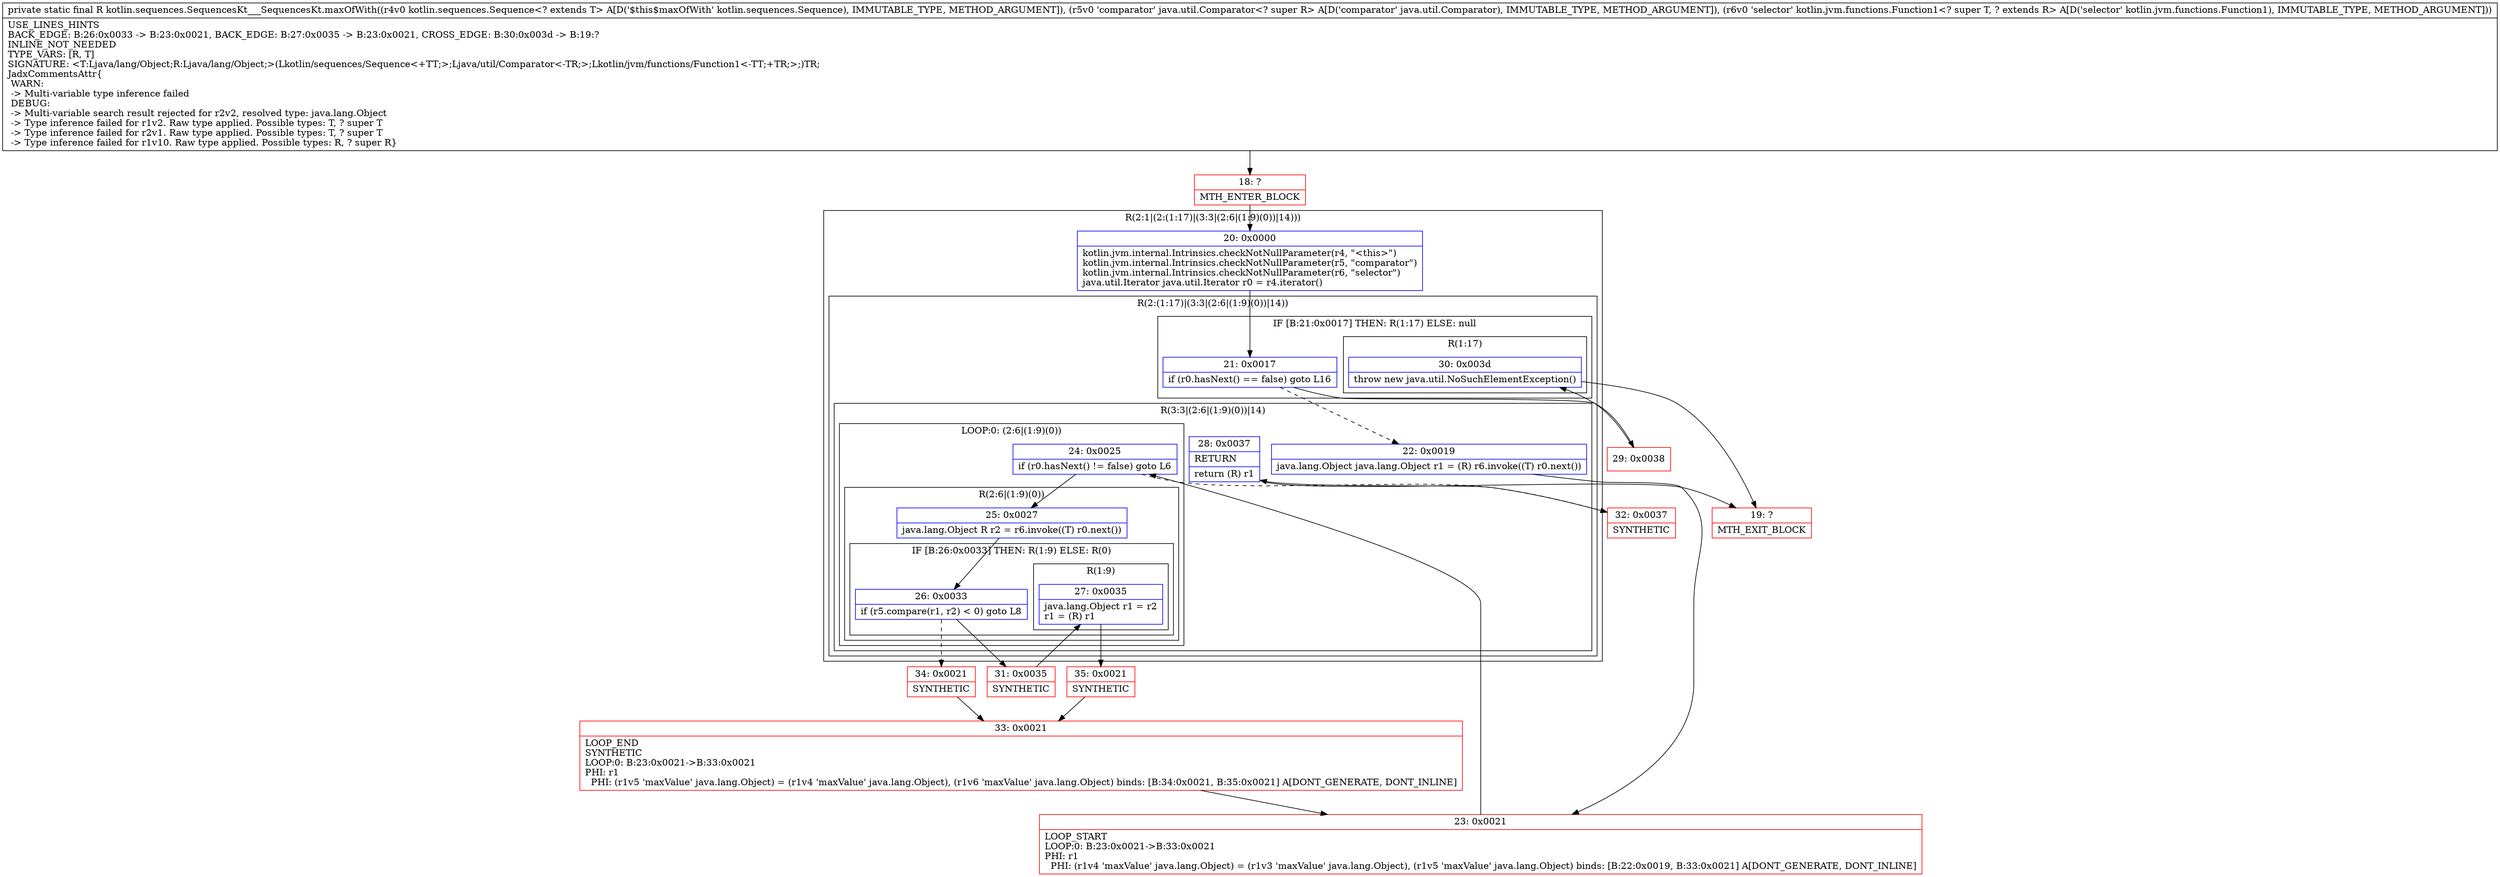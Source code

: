 digraph "CFG forkotlin.sequences.SequencesKt___SequencesKt.maxOfWith(Lkotlin\/sequences\/Sequence;Ljava\/util\/Comparator;Lkotlin\/jvm\/functions\/Function1;)Ljava\/lang\/Object;" {
subgraph cluster_Region_929202225 {
label = "R(2:1|(2:(1:17)|(3:3|(2:6|(1:9)(0))|14)))";
node [shape=record,color=blue];
Node_20 [shape=record,label="{20\:\ 0x0000|kotlin.jvm.internal.Intrinsics.checkNotNullParameter(r4, \"\<this\>\")\lkotlin.jvm.internal.Intrinsics.checkNotNullParameter(r5, \"comparator\")\lkotlin.jvm.internal.Intrinsics.checkNotNullParameter(r6, \"selector\")\ljava.util.Iterator java.util.Iterator r0 = r4.iterator()\l}"];
subgraph cluster_Region_1697990554 {
label = "R(2:(1:17)|(3:3|(2:6|(1:9)(0))|14))";
node [shape=record,color=blue];
subgraph cluster_IfRegion_503676819 {
label = "IF [B:21:0x0017] THEN: R(1:17) ELSE: null";
node [shape=record,color=blue];
Node_21 [shape=record,label="{21\:\ 0x0017|if (r0.hasNext() == false) goto L16\l}"];
subgraph cluster_Region_200324801 {
label = "R(1:17)";
node [shape=record,color=blue];
Node_30 [shape=record,label="{30\:\ 0x003d|throw new java.util.NoSuchElementException()\l}"];
}
}
subgraph cluster_Region_2094096122 {
label = "R(3:3|(2:6|(1:9)(0))|14)";
node [shape=record,color=blue];
Node_22 [shape=record,label="{22\:\ 0x0019|java.lang.Object java.lang.Object r1 = (R) r6.invoke((T) r0.next())\l}"];
subgraph cluster_LoopRegion_235395085 {
label = "LOOP:0: (2:6|(1:9)(0))";
node [shape=record,color=blue];
Node_24 [shape=record,label="{24\:\ 0x0025|if (r0.hasNext() != false) goto L6\l}"];
subgraph cluster_Region_768058100 {
label = "R(2:6|(1:9)(0))";
node [shape=record,color=blue];
Node_25 [shape=record,label="{25\:\ 0x0027|java.lang.Object R r2 = r6.invoke((T) r0.next())\l}"];
subgraph cluster_IfRegion_1859846749 {
label = "IF [B:26:0x0033] THEN: R(1:9) ELSE: R(0)";
node [shape=record,color=blue];
Node_26 [shape=record,label="{26\:\ 0x0033|if (r5.compare(r1, r2) \< 0) goto L8\l}"];
subgraph cluster_Region_411810104 {
label = "R(1:9)";
node [shape=record,color=blue];
Node_27 [shape=record,label="{27\:\ 0x0035|java.lang.Object r1 = r2\lr1 = (R) r1\l}"];
}
subgraph cluster_Region_161388652 {
label = "R(0)";
node [shape=record,color=blue];
}
}
}
}
Node_28 [shape=record,label="{28\:\ 0x0037|RETURN\l|return (R) r1\l}"];
}
}
}
Node_18 [shape=record,color=red,label="{18\:\ ?|MTH_ENTER_BLOCK\l}"];
Node_23 [shape=record,color=red,label="{23\:\ 0x0021|LOOP_START\lLOOP:0: B:23:0x0021\-\>B:33:0x0021\lPHI: r1 \l  PHI: (r1v4 'maxValue' java.lang.Object) = (r1v3 'maxValue' java.lang.Object), (r1v5 'maxValue' java.lang.Object) binds: [B:22:0x0019, B:33:0x0021] A[DONT_GENERATE, DONT_INLINE]\l}"];
Node_31 [shape=record,color=red,label="{31\:\ 0x0035|SYNTHETIC\l}"];
Node_35 [shape=record,color=red,label="{35\:\ 0x0021|SYNTHETIC\l}"];
Node_33 [shape=record,color=red,label="{33\:\ 0x0021|LOOP_END\lSYNTHETIC\lLOOP:0: B:23:0x0021\-\>B:33:0x0021\lPHI: r1 \l  PHI: (r1v5 'maxValue' java.lang.Object) = (r1v4 'maxValue' java.lang.Object), (r1v6 'maxValue' java.lang.Object) binds: [B:34:0x0021, B:35:0x0021] A[DONT_GENERATE, DONT_INLINE]\l}"];
Node_34 [shape=record,color=red,label="{34\:\ 0x0021|SYNTHETIC\l}"];
Node_32 [shape=record,color=red,label="{32\:\ 0x0037|SYNTHETIC\l}"];
Node_19 [shape=record,color=red,label="{19\:\ ?|MTH_EXIT_BLOCK\l}"];
Node_29 [shape=record,color=red,label="{29\:\ 0x0038}"];
MethodNode[shape=record,label="{private static final R kotlin.sequences.SequencesKt___SequencesKt.maxOfWith((r4v0 kotlin.sequences.Sequence\<? extends T\> A[D('$this$maxOfWith' kotlin.sequences.Sequence), IMMUTABLE_TYPE, METHOD_ARGUMENT]), (r5v0 'comparator' java.util.Comparator\<? super R\> A[D('comparator' java.util.Comparator), IMMUTABLE_TYPE, METHOD_ARGUMENT]), (r6v0 'selector' kotlin.jvm.functions.Function1\<? super T, ? extends R\> A[D('selector' kotlin.jvm.functions.Function1), IMMUTABLE_TYPE, METHOD_ARGUMENT]))  | USE_LINES_HINTS\lBACK_EDGE: B:26:0x0033 \-\> B:23:0x0021, BACK_EDGE: B:27:0x0035 \-\> B:23:0x0021, CROSS_EDGE: B:30:0x003d \-\> B:19:?\lINLINE_NOT_NEEDED\lTYPE_VARS: [R, T]\lSIGNATURE: \<T:Ljava\/lang\/Object;R:Ljava\/lang\/Object;\>(Lkotlin\/sequences\/Sequence\<+TT;\>;Ljava\/util\/Comparator\<\-TR;\>;Lkotlin\/jvm\/functions\/Function1\<\-TT;+TR;\>;)TR;\lJadxCommentsAttr\{\l WARN: \l \-\> Multi\-variable type inference failed\l DEBUG: \l \-\> Multi\-variable search result rejected for r2v2, resolved type: java.lang.Object\l \-\> Type inference failed for r1v2. Raw type applied. Possible types: T, ? super T\l \-\> Type inference failed for r2v1. Raw type applied. Possible types: T, ? super T\l \-\> Type inference failed for r1v10. Raw type applied. Possible types: R, ? super R\}\l}"];
MethodNode -> Node_18;Node_20 -> Node_21;
Node_21 -> Node_22[style=dashed];
Node_21 -> Node_29;
Node_30 -> Node_19;
Node_22 -> Node_23;
Node_24 -> Node_25;
Node_24 -> Node_32[style=dashed];
Node_25 -> Node_26;
Node_26 -> Node_31;
Node_26 -> Node_34[style=dashed];
Node_27 -> Node_35;
Node_28 -> Node_19;
Node_18 -> Node_20;
Node_23 -> Node_24;
Node_31 -> Node_27;
Node_35 -> Node_33;
Node_33 -> Node_23;
Node_34 -> Node_33;
Node_32 -> Node_28;
Node_29 -> Node_30;
}


